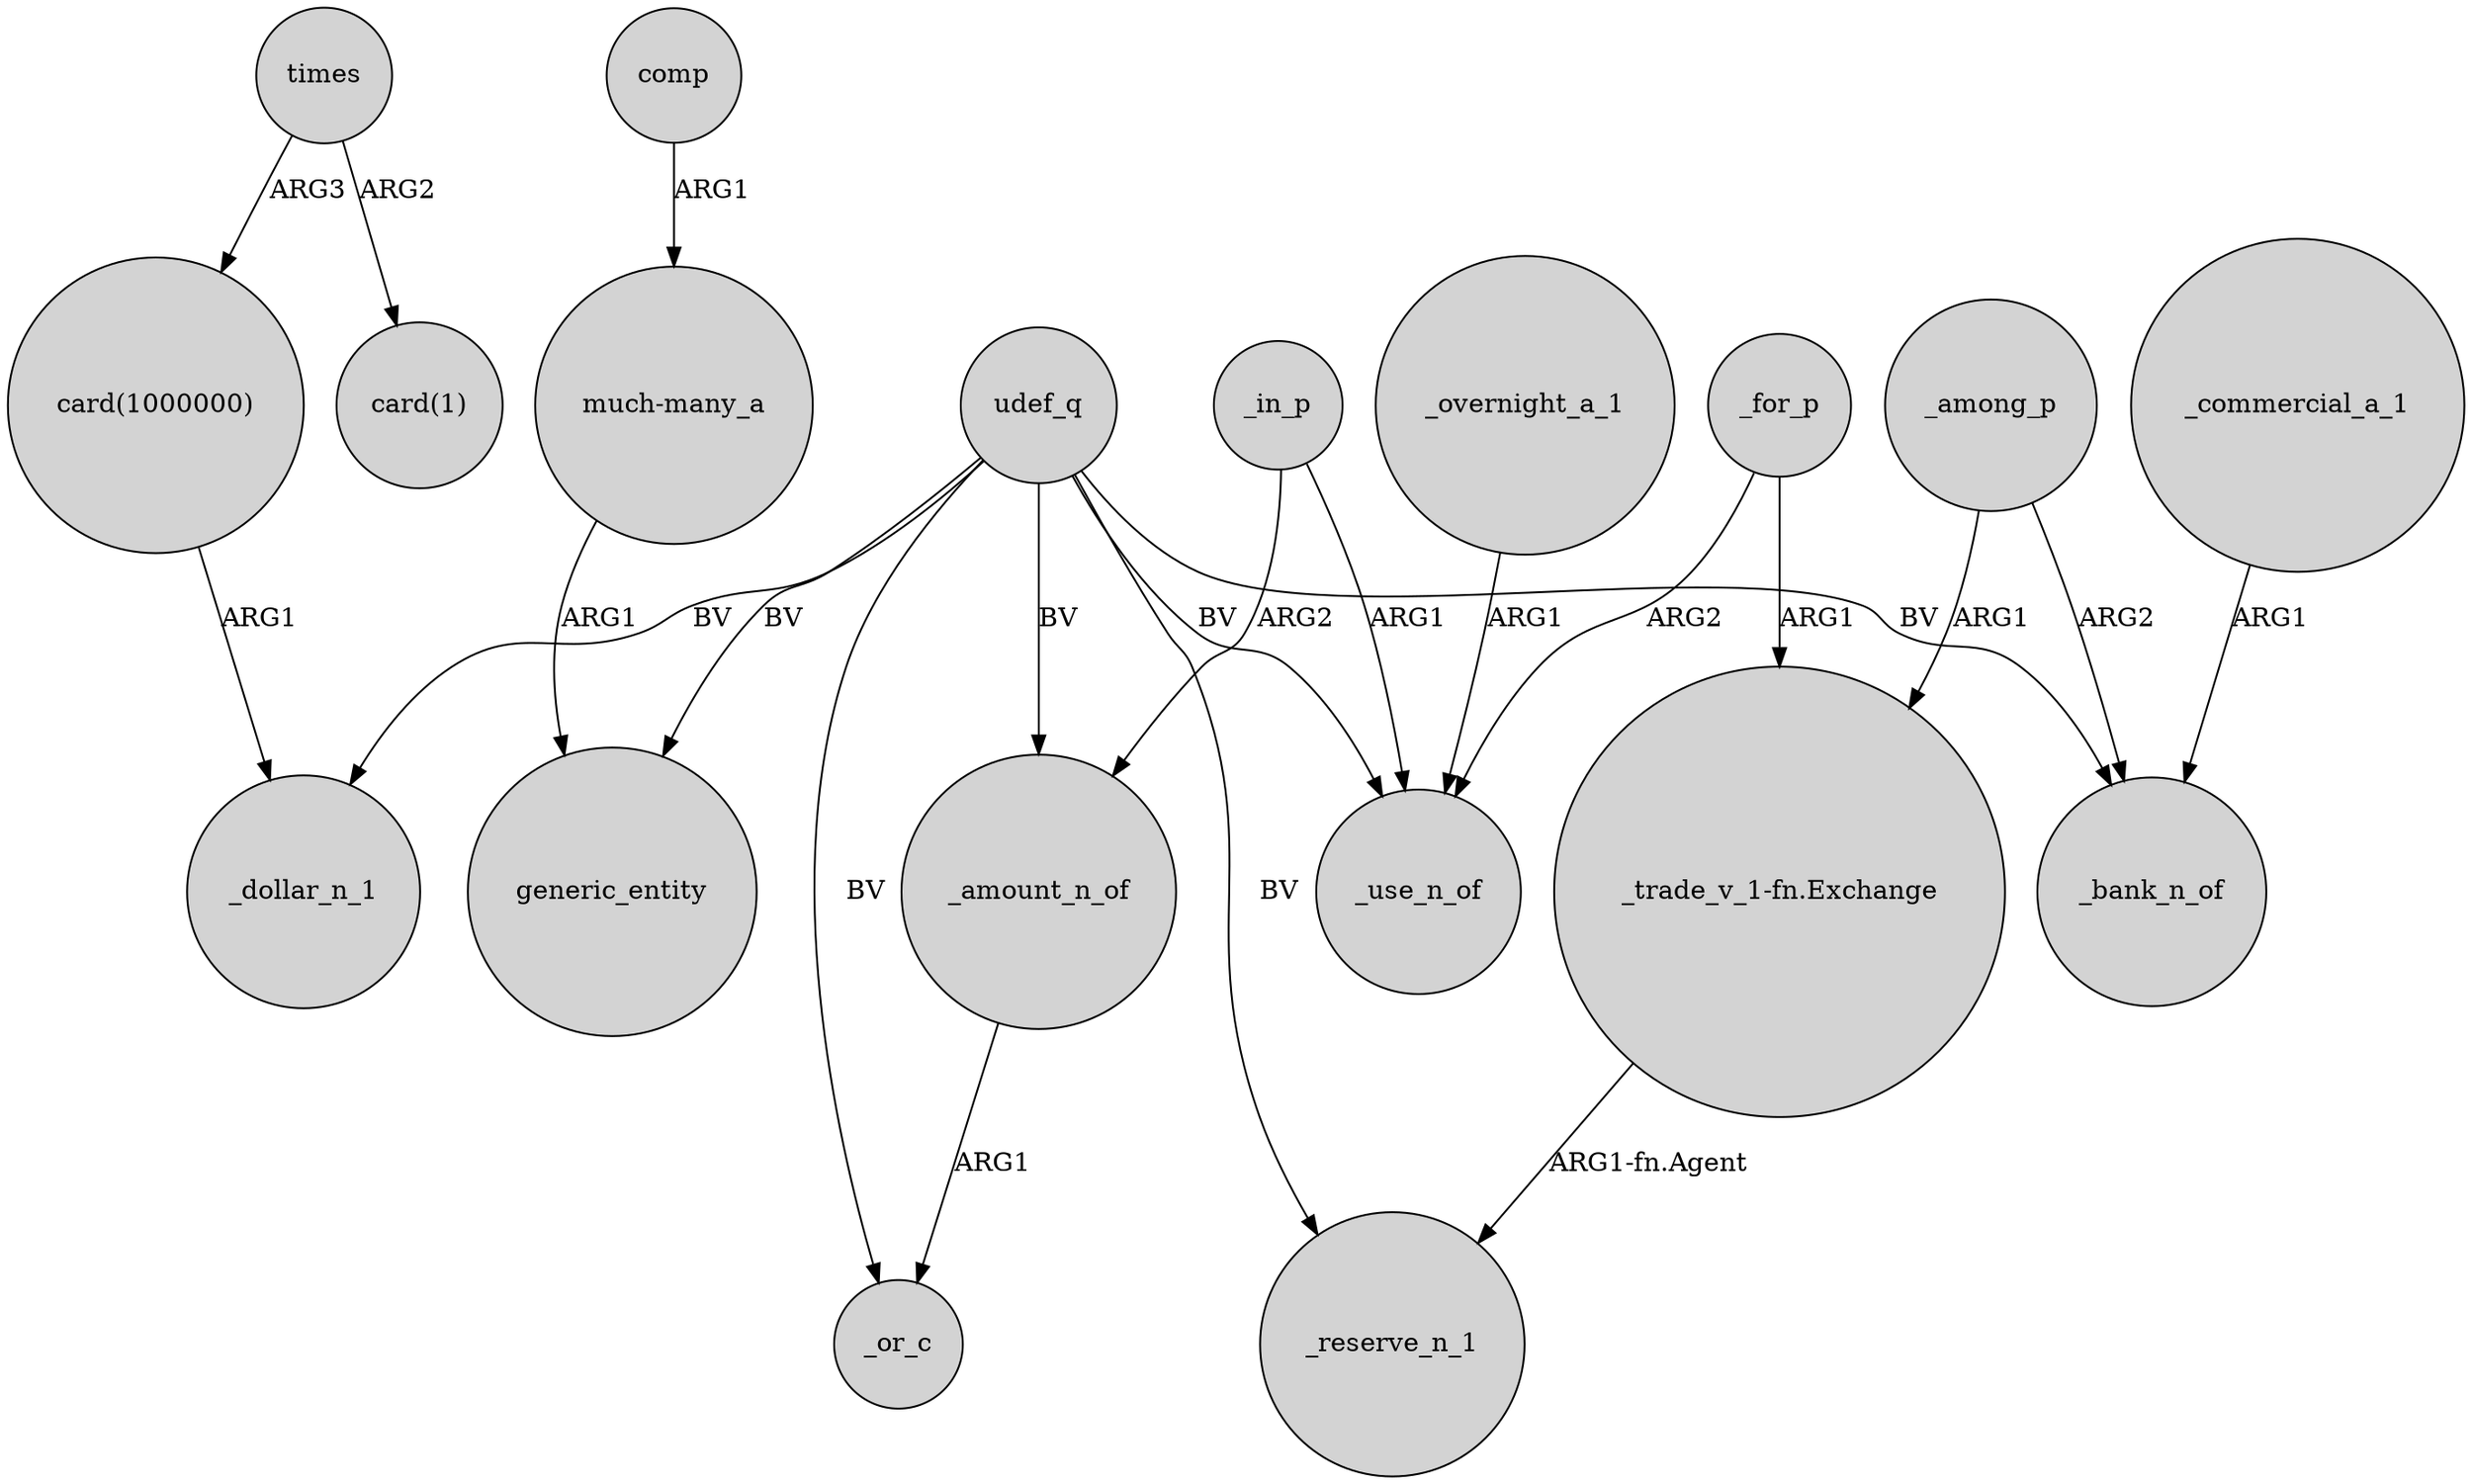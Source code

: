 digraph {
	node [shape=circle style=filled]
	"card(1000000)" -> _dollar_n_1 [label=ARG1]
	_among_p -> "_trade_v_1-fn.Exchange" [label=ARG1]
	udef_q -> generic_entity [label=BV]
	udef_q -> _amount_n_of [label=BV]
	_for_p -> "_trade_v_1-fn.Exchange" [label=ARG1]
	_among_p -> _bank_n_of [label=ARG2]
	"much-many_a" -> generic_entity [label=ARG1]
	udef_q -> _use_n_of [label=BV]
	_in_p -> _amount_n_of [label=ARG2]
	"_trade_v_1-fn.Exchange" -> _reserve_n_1 [label="ARG1-fn.Agent"]
	udef_q -> _reserve_n_1 [label=BV]
	udef_q -> _or_c [label=BV]
	_overnight_a_1 -> _use_n_of [label=ARG1]
	comp -> "much-many_a" [label=ARG1]
	times -> "card(1)" [label=ARG2]
	times -> "card(1000000)" [label=ARG3]
	_amount_n_of -> _or_c [label=ARG1]
	udef_q -> _bank_n_of [label=BV]
	_for_p -> _use_n_of [label=ARG2]
	_commercial_a_1 -> _bank_n_of [label=ARG1]
	_in_p -> _use_n_of [label=ARG1]
	udef_q -> _dollar_n_1 [label=BV]
}

